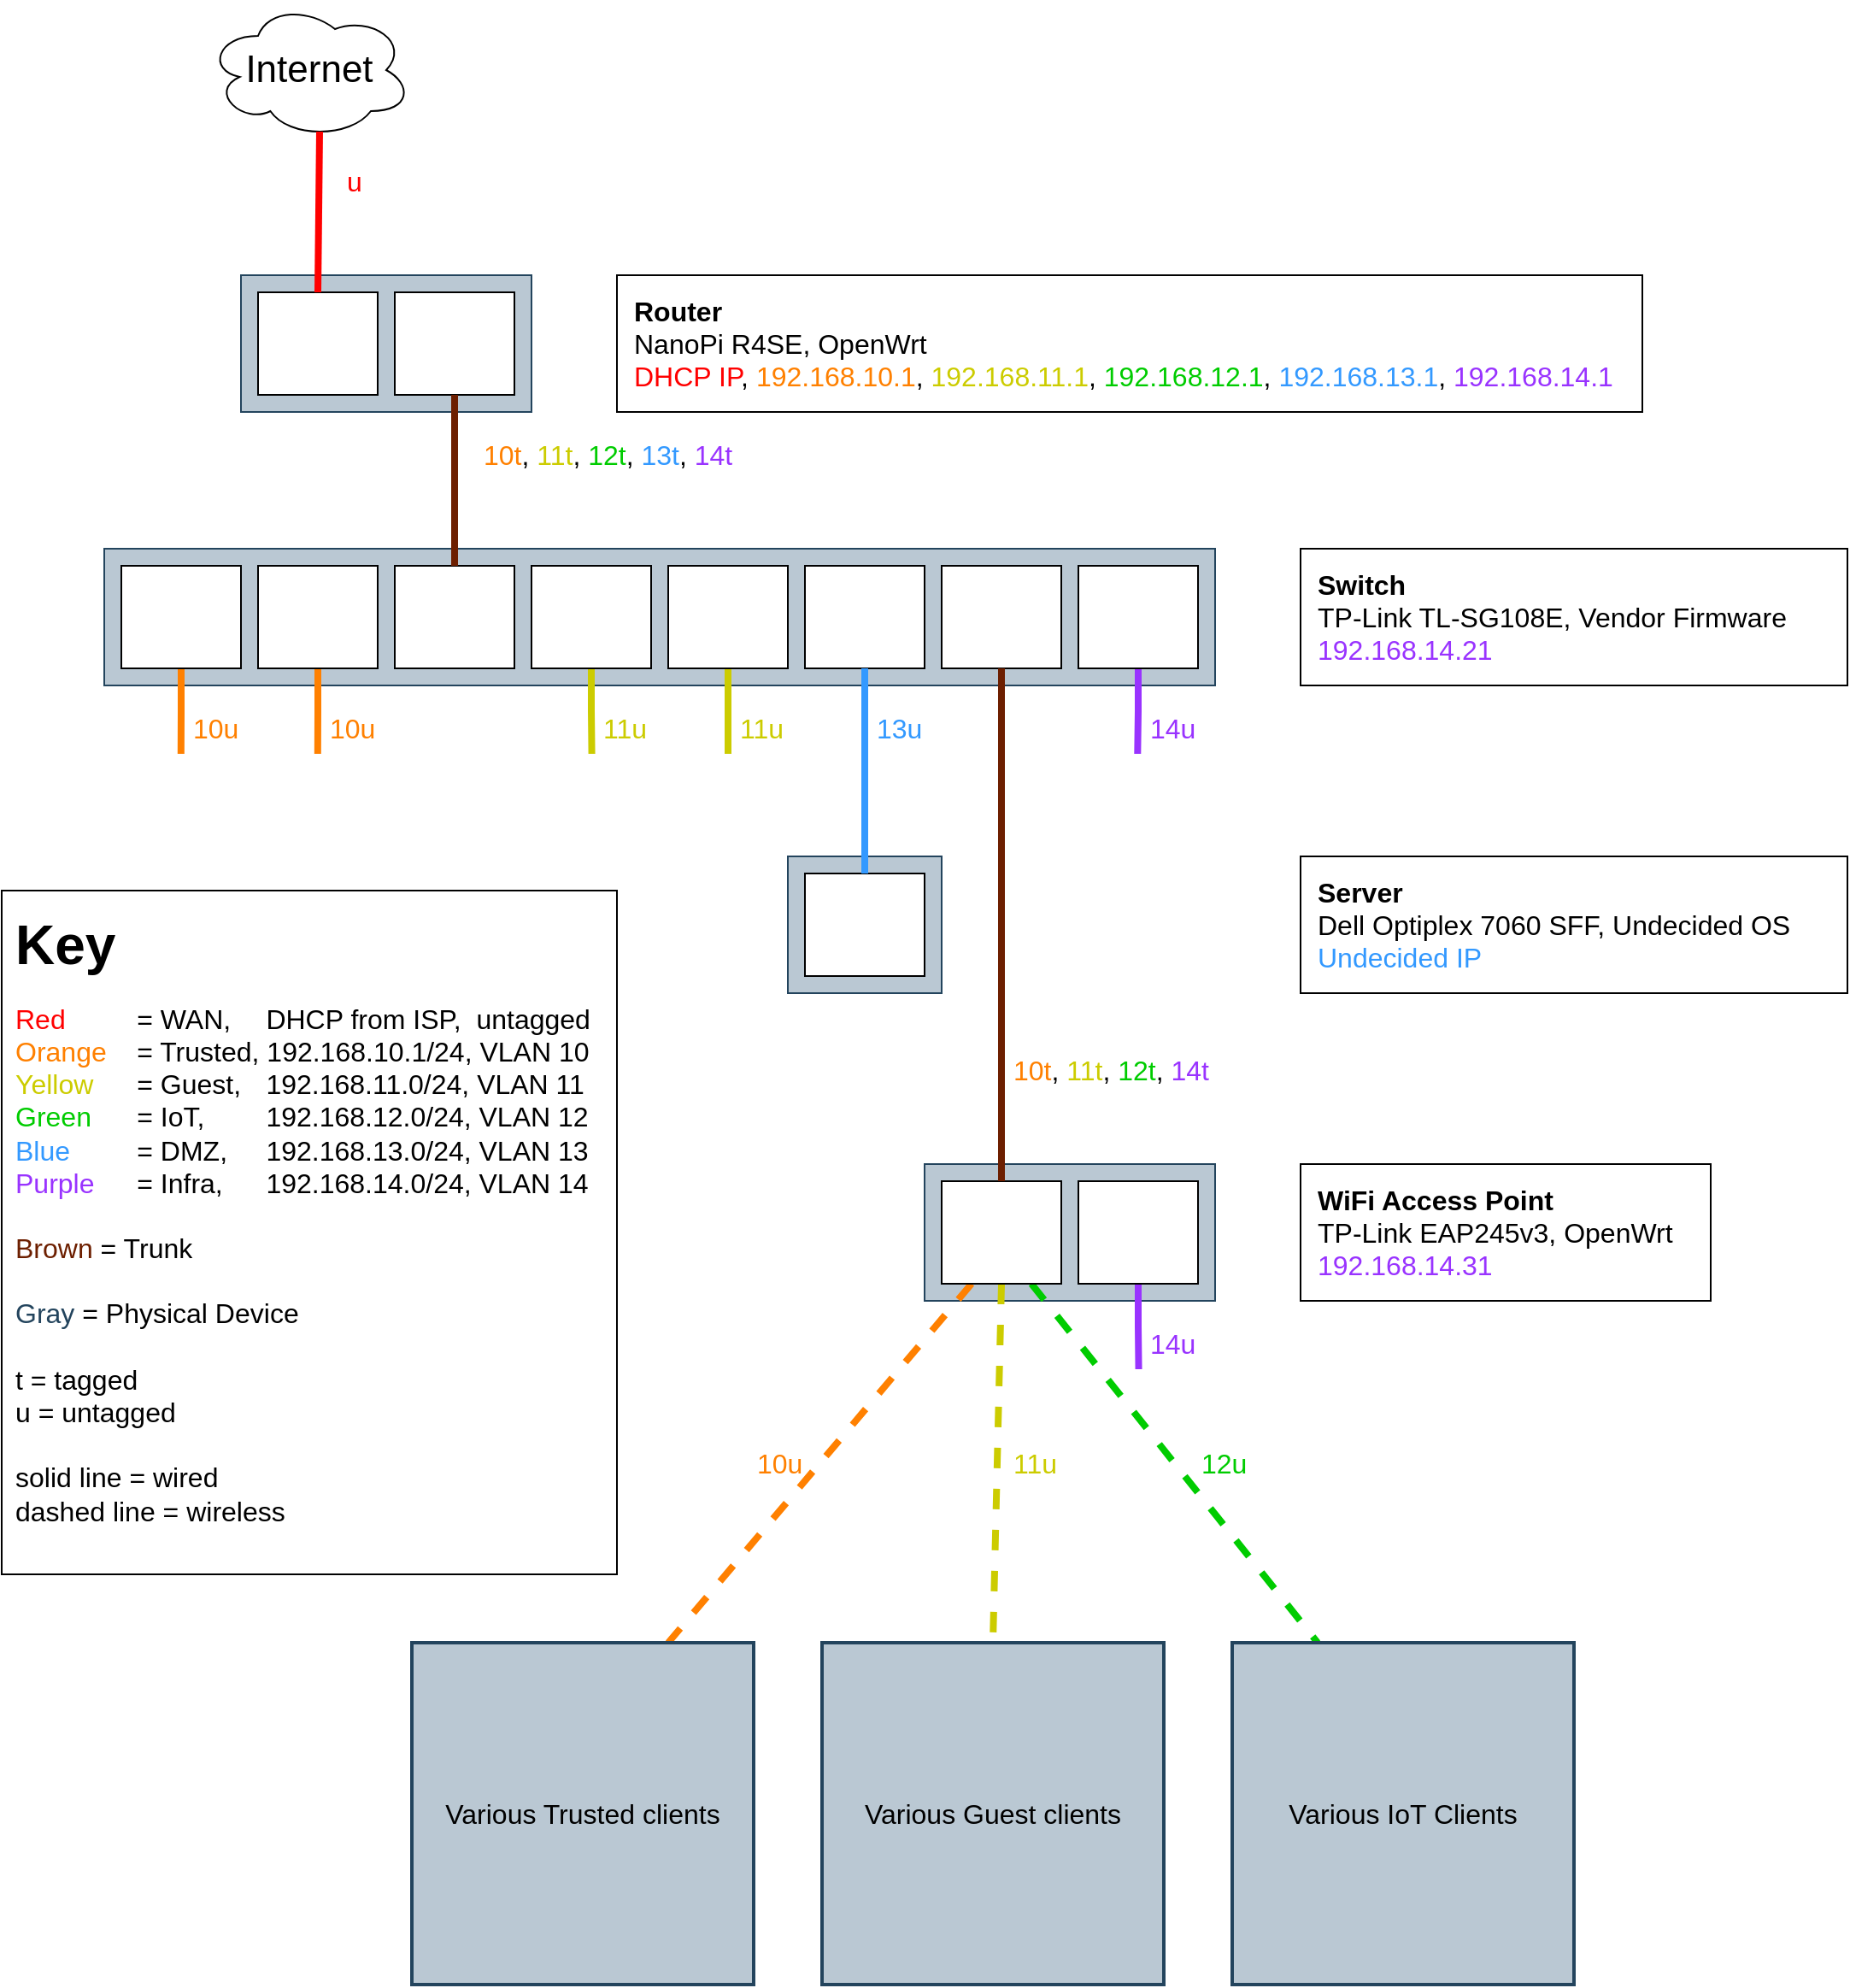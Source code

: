 <mxfile version="20.3.0" type="device"><diagram name="Page-1" id="55a83fd1-7818-8e21-69c5-c3457e3827bb"><mxGraphModel dx="916" dy="1758" grid="1" gridSize="10" guides="1" tooltips="1" connect="1" arrows="1" fold="1" page="1" pageScale="1" pageWidth="1100" pageHeight="850" background="none" math="0" shadow="0"><root><mxCell id="0"/><mxCell id="1" parent="0"/><mxCell id="INDewaaLOLZvG0CTir3H-26" value="&lt;font style=&quot;font-size: 16px; line-height: 1.2;&quot;&gt;&lt;b style=&quot;font-size: 16px;&quot;&gt;Router&lt;br style=&quot;font-size: 16px;&quot;&gt;&lt;/b&gt;NanoPi R4SE, OpenWrt&lt;br style=&quot;font-size: 16px;&quot;&gt;&lt;font color=&quot;#ff0000&quot; style=&quot;font-size: 16px;&quot;&gt;DHCP IP&lt;/font&gt;,&amp;nbsp;&lt;font color=&quot;#ff8000&quot; style=&quot;font-size: 16px;&quot;&gt;192.168.10.1&lt;/font&gt;, &lt;font color=&quot;#cccc00&quot; style=&quot;font-size: 16px;&quot;&gt;192.168.11.1&lt;/font&gt;, &lt;font color=&quot;#00cc00&quot; style=&quot;font-size: 16px;&quot;&gt;192.168.12.1&lt;/font&gt;, &lt;font color=&quot;#3399ff&quot; style=&quot;font-size: 16px;&quot;&gt;192.168.13.1&lt;/font&gt;, &lt;font color=&quot;#9933ff&quot; style=&quot;font-size: 16px;&quot;&gt;192.168.14.1&lt;/font&gt;&lt;br style=&quot;font-size: 16px;&quot;&gt;&lt;/font&gt;" style="rounded=0;whiteSpace=wrap;html=1;fontSize=16;align=left;verticalAlign=middle;spacing=0;spacingLeft=10;" parent="1" vertex="1"><mxGeometry x="560" y="200" width="600" height="80" as="geometry"/></mxCell><mxCell id="INDewaaLOLZvG0CTir3H-1" value="&lt;font style=&quot;font-size: 22px;&quot;&gt;Internet&lt;/font&gt;" style="ellipse;shape=cloud;whiteSpace=wrap;html=1;" parent="1" vertex="1"><mxGeometry x="320" y="40" width="120" height="80" as="geometry"/></mxCell><mxCell id="INDewaaLOLZvG0CTir3H-2" value="" style="rounded=0;whiteSpace=wrap;html=1;fillColor=#bac8d3;strokeColor=#23445d;" parent="1" vertex="1"><mxGeometry x="340" y="200" width="170" height="80" as="geometry"/></mxCell><mxCell id="INDewaaLOLZvG0CTir3H-4" value="" style="rounded=0;whiteSpace=wrap;html=1;" parent="1" vertex="1"><mxGeometry x="350" y="210" width="70" height="60" as="geometry"/></mxCell><mxCell id="INDewaaLOLZvG0CTir3H-5" value="" style="rounded=0;whiteSpace=wrap;html=1;" parent="1" vertex="1"><mxGeometry x="430" y="210" width="70" height="60" as="geometry"/></mxCell><mxCell id="INDewaaLOLZvG0CTir3H-7" value="" style="rounded=0;whiteSpace=wrap;html=1;fillColor=#bac8d3;strokeColor=#23445d;" parent="1" vertex="1"><mxGeometry x="260" y="360" width="650" height="80" as="geometry"/></mxCell><mxCell id="INDewaaLOLZvG0CTir3H-45" style="edgeStyle=orthogonalEdgeStyle;rounded=0;orthogonalLoop=1;jettySize=auto;html=1;exitX=0.5;exitY=1;exitDx=0;exitDy=0;strokeWidth=4;fontSize=14;fontColor=#CCCC00;endArrow=none;endFill=0;strokeColor=#CCCC00;" parent="1" source="INDewaaLOLZvG0CTir3H-8" edge="1"><mxGeometry relative="1" as="geometry"><mxPoint x="545.286" y="480" as="targetPoint"/></mxGeometry></mxCell><mxCell id="INDewaaLOLZvG0CTir3H-8" value="" style="rounded=0;whiteSpace=wrap;html=1;" parent="1" vertex="1"><mxGeometry x="510" y="370" width="70" height="60" as="geometry"/></mxCell><mxCell id="INDewaaLOLZvG0CTir3H-35" style="edgeStyle=orthogonalEdgeStyle;rounded=0;orthogonalLoop=1;jettySize=auto;html=1;exitX=0.5;exitY=1;exitDx=0;exitDy=0;strokeColor=#9933FF;strokeWidth=4;fontSize=14;endArrow=none;endFill=0;" parent="1" source="INDewaaLOLZvG0CTir3H-9" edge="1"><mxGeometry relative="1" as="geometry"><mxPoint x="864.647" y="480.0" as="targetPoint"/></mxGeometry></mxCell><mxCell id="INDewaaLOLZvG0CTir3H-9" value="" style="rounded=0;whiteSpace=wrap;html=1;" parent="1" vertex="1"><mxGeometry x="830" y="370" width="70" height="60" as="geometry"/></mxCell><mxCell id="INDewaaLOLZvG0CTir3H-43" style="edgeStyle=orthogonalEdgeStyle;rounded=0;orthogonalLoop=1;jettySize=auto;html=1;exitX=0.5;exitY=1;exitDx=0;exitDy=0;strokeColor=#CCCC00;strokeWidth=4;fontSize=14;fontColor=#00CC00;endArrow=none;endFill=0;" parent="1" source="INDewaaLOLZvG0CTir3H-10" edge="1"><mxGeometry relative="1" as="geometry"><mxPoint x="625" y="480" as="targetPoint"/></mxGeometry></mxCell><mxCell id="INDewaaLOLZvG0CTir3H-10" value="" style="rounded=0;whiteSpace=wrap;html=1;" parent="1" vertex="1"><mxGeometry x="590" y="370" width="70" height="60" as="geometry"/></mxCell><mxCell id="INDewaaLOLZvG0CTir3H-11" value="" style="rounded=0;whiteSpace=wrap;html=1;" parent="1" vertex="1"><mxGeometry x="430" y="370" width="70" height="60" as="geometry"/></mxCell><mxCell id="INDewaaLOLZvG0CTir3H-49" style="edgeStyle=orthogonalEdgeStyle;rounded=0;orthogonalLoop=1;jettySize=auto;html=1;exitX=0.5;exitY=1;exitDx=0;exitDy=0;strokeColor=#FF8000;strokeWidth=4;fontSize=14;fontColor=#00CC00;endArrow=none;endFill=0;" parent="1" source="INDewaaLOLZvG0CTir3H-12" edge="1"><mxGeometry relative="1" as="geometry"><mxPoint x="384.905" y="480" as="targetPoint"/></mxGeometry></mxCell><mxCell id="INDewaaLOLZvG0CTir3H-12" value="" style="rounded=0;whiteSpace=wrap;html=1;" parent="1" vertex="1"><mxGeometry x="350" y="370" width="70" height="60" as="geometry"/></mxCell><mxCell id="INDewaaLOLZvG0CTir3H-48" style="edgeStyle=orthogonalEdgeStyle;rounded=0;orthogonalLoop=1;jettySize=auto;html=1;exitX=0.5;exitY=1;exitDx=0;exitDy=0;strokeColor=#FF8000;strokeWidth=4;fontSize=14;fontColor=#00CC00;endArrow=none;endFill=0;" parent="1" source="INDewaaLOLZvG0CTir3H-13" edge="1"><mxGeometry relative="1" as="geometry"><mxPoint x="304.905" y="480" as="targetPoint"/></mxGeometry></mxCell><mxCell id="INDewaaLOLZvG0CTir3H-13" value="" style="rounded=0;whiteSpace=wrap;html=1;" parent="1" vertex="1"><mxGeometry x="270" y="370" width="70" height="60" as="geometry"/></mxCell><mxCell id="INDewaaLOLZvG0CTir3H-14" value="" style="rounded=0;whiteSpace=wrap;html=1;" parent="1" vertex="1"><mxGeometry x="670" y="370" width="70" height="60" as="geometry"/></mxCell><mxCell id="INDewaaLOLZvG0CTir3H-15" value="" style="rounded=0;whiteSpace=wrap;html=1;" parent="1" vertex="1"><mxGeometry x="750" y="370" width="70" height="60" as="geometry"/></mxCell><mxCell id="INDewaaLOLZvG0CTir3H-18" value="" style="endArrow=none;html=1;rounded=0;strokeWidth=4;exitX=0.5;exitY=0;exitDx=0;exitDy=0;entryX=0.55;entryY=0.95;entryDx=0;entryDy=0;entryPerimeter=0;strokeColor=#FF0000;" parent="1" source="INDewaaLOLZvG0CTir3H-4" target="INDewaaLOLZvG0CTir3H-1" edge="1"><mxGeometry width="50" height="50" relative="1" as="geometry"><mxPoint x="390" y="190" as="sourcePoint"/><mxPoint x="385" y="130" as="targetPoint"/></mxGeometry></mxCell><mxCell id="INDewaaLOLZvG0CTir3H-20" style="edgeStyle=orthogonalEdgeStyle;rounded=0;orthogonalLoop=1;jettySize=auto;html=1;exitX=0.5;exitY=1;exitDx=0;exitDy=0;entryX=0.5;entryY=0;entryDx=0;entryDy=0;strokeColor=#6D1F00;strokeWidth=4;endArrow=none;endFill=0;fillColor=#a0522d;" parent="1" source="INDewaaLOLZvG0CTir3H-5" target="INDewaaLOLZvG0CTir3H-11" edge="1"><mxGeometry relative="1" as="geometry"/></mxCell><mxCell id="INDewaaLOLZvG0CTir3H-23" value="" style="rounded=0;whiteSpace=wrap;html=1;fillColor=#bac8d3;strokeColor=#23445d;" parent="1" vertex="1"><mxGeometry x="740" y="720" width="170" height="80" as="geometry"/></mxCell><mxCell id="INDewaaLOLZvG0CTir3H-67" style="rounded=0;orthogonalLoop=1;jettySize=auto;html=1;exitX=0.75;exitY=1;exitDx=0;exitDy=0;entryX=0.25;entryY=0;entryDx=0;entryDy=0;strokeColor=#00CC00;strokeWidth=4;fontSize=14;fontColor=#000000;endArrow=none;endFill=0;dashed=1;" parent="1" source="INDewaaLOLZvG0CTir3H-24" edge="1"><mxGeometry relative="1" as="geometry"><mxPoint x="970" y="1000" as="targetPoint"/></mxGeometry></mxCell><mxCell id="INDewaaLOLZvG0CTir3H-68" style="edgeStyle=none;rounded=0;orthogonalLoop=1;jettySize=auto;html=1;exitX=0.25;exitY=1;exitDx=0;exitDy=0;entryX=0.75;entryY=0;entryDx=0;entryDy=0;dashed=1;strokeColor=#FF8000;strokeWidth=4;fontSize=14;fontColor=#000000;endArrow=none;endFill=0;" parent="1" source="INDewaaLOLZvG0CTir3H-24" edge="1"><mxGeometry relative="1" as="geometry"><mxPoint x="590" y="1000" as="targetPoint"/></mxGeometry></mxCell><mxCell id="INDewaaLOLZvG0CTir3H-69" style="edgeStyle=none;rounded=0;orthogonalLoop=1;jettySize=auto;html=1;exitX=0.5;exitY=1;exitDx=0;exitDy=0;entryX=0.5;entryY=0;entryDx=0;entryDy=0;dashed=1;strokeColor=#CCCC00;strokeWidth=4;fontSize=14;fontColor=#000000;endArrow=none;endFill=0;" parent="1" source="INDewaaLOLZvG0CTir3H-24" edge="1"><mxGeometry relative="1" as="geometry"><mxPoint x="780" y="1000" as="targetPoint"/></mxGeometry></mxCell><mxCell id="INDewaaLOLZvG0CTir3H-24" value="" style="rounded=0;whiteSpace=wrap;html=1;" parent="1" vertex="1"><mxGeometry x="750" y="730" width="70" height="60" as="geometry"/></mxCell><mxCell id="INDewaaLOLZvG0CTir3H-66" style="edgeStyle=orthogonalEdgeStyle;rounded=0;orthogonalLoop=1;jettySize=auto;html=1;exitX=0.5;exitY=1;exitDx=0;exitDy=0;strokeColor=#9933FF;strokeWidth=4;fontSize=14;fontColor=#000000;endArrow=none;endFill=0;" parent="1" source="INDewaaLOLZvG0CTir3H-25" edge="1"><mxGeometry relative="1" as="geometry"><mxPoint x="865.273" y="840" as="targetPoint"/></mxGeometry></mxCell><mxCell id="INDewaaLOLZvG0CTir3H-25" value="" style="rounded=0;whiteSpace=wrap;html=1;" parent="1" vertex="1"><mxGeometry x="830" y="730" width="70" height="60" as="geometry"/></mxCell><mxCell id="INDewaaLOLZvG0CTir3H-27" value="&lt;font style=&quot;font-size: 16px; line-height: 1.2;&quot;&gt;&lt;b style=&quot;font-size: 16px;&quot;&gt;Switch&lt;br style=&quot;font-size: 16px;&quot;&gt;&lt;/b&gt;TP-Link TL-SG108E, Vendor Firmware&lt;br style=&quot;font-size: 16px;&quot;&gt;&lt;font color=&quot;#9933ff&quot; style=&quot;font-size: 16px;&quot;&gt;192.168.14.21&lt;/font&gt;&lt;br style=&quot;font-size: 16px;&quot;&gt;&lt;/font&gt;" style="rounded=0;whiteSpace=wrap;html=1;fontSize=16;align=left;verticalAlign=middle;labelPosition=center;verticalLabelPosition=middle;spacingLeft=10;spacing=0;" parent="1" vertex="1"><mxGeometry x="960" y="360" width="320" height="80" as="geometry"/></mxCell><mxCell id="INDewaaLOLZvG0CTir3H-21" value="" style="rounded=0;whiteSpace=wrap;html=1;fontSize=20;fillColor=#bac8d3;strokeColor=#23445d;" parent="1" vertex="1"><mxGeometry x="660" y="540" width="90" height="80" as="geometry"/></mxCell><mxCell id="INDewaaLOLZvG0CTir3H-22" value="" style="rounded=0;whiteSpace=wrap;html=1;" parent="1" vertex="1"><mxGeometry x="670" y="550" width="70" height="60" as="geometry"/></mxCell><mxCell id="INDewaaLOLZvG0CTir3H-36" value="14u" style="text;html=1;align=left;verticalAlign=middle;resizable=0;points=[];autosize=1;strokeColor=none;fillColor=none;fontSize=16;fontColor=#9933FF;" parent="1" vertex="1"><mxGeometry x="870" y="450" width="50" height="30" as="geometry"/></mxCell><mxCell id="INDewaaLOLZvG0CTir3H-38" value="13u" style="text;html=1;align=left;verticalAlign=middle;resizable=0;points=[];autosize=1;strokeColor=none;fillColor=none;fontSize=16;fontColor=#3399FF;" parent="1" vertex="1"><mxGeometry x="710" y="450" width="50" height="30" as="geometry"/></mxCell><mxCell id="INDewaaLOLZvG0CTir3H-41" value="11u" style="text;html=1;align=left;verticalAlign=middle;resizable=0;points=[];autosize=1;strokeColor=none;fillColor=none;fontSize=16;fontColor=#CCCC00;" parent="1" vertex="1"><mxGeometry x="550" y="450" width="50" height="30" as="geometry"/></mxCell><mxCell id="INDewaaLOLZvG0CTir3H-44" value="11u" style="text;html=1;align=left;verticalAlign=middle;resizable=0;points=[];autosize=1;strokeColor=none;fillColor=none;fontSize=16;fontColor=#CCCC00;" parent="1" vertex="1"><mxGeometry x="630" y="450" width="50" height="30" as="geometry"/></mxCell><mxCell id="INDewaaLOLZvG0CTir3H-47" style="edgeStyle=orthogonalEdgeStyle;rounded=0;orthogonalLoop=1;jettySize=auto;html=1;exitX=0.5;exitY=1;exitDx=0;exitDy=0;entryX=0.5;entryY=0;entryDx=0;entryDy=0;strokeColor=#3399FF;strokeWidth=4;fontSize=14;fontColor=#00CC00;endArrow=none;endFill=0;" parent="1" source="INDewaaLOLZvG0CTir3H-14" target="INDewaaLOLZvG0CTir3H-22" edge="1"><mxGeometry relative="1" as="geometry"/></mxCell><mxCell id="INDewaaLOLZvG0CTir3H-50" value="10u" style="text;html=1;align=left;verticalAlign=middle;resizable=0;points=[];autosize=1;strokeColor=none;fillColor=none;fontSize=16;fontColor=#FF8000;" parent="1" vertex="1"><mxGeometry x="390" y="450" width="50" height="30" as="geometry"/></mxCell><mxCell id="INDewaaLOLZvG0CTir3H-51" value="10u" style="text;html=1;align=left;verticalAlign=middle;resizable=0;points=[];autosize=1;strokeColor=none;fillColor=none;fontSize=16;fontColor=#FF8000;" parent="1" vertex="1"><mxGeometry x="310" y="450" width="50" height="30" as="geometry"/></mxCell><mxCell id="INDewaaLOLZvG0CTir3H-54" value="&lt;font style=&quot;font-size: 16px; line-height: 1.2;&quot;&gt;&lt;b style=&quot;&quot;&gt;WiFi Access Point&lt;br style=&quot;&quot;&gt;&lt;/b&gt;TP-Link EAP245v3, OpenWrt&lt;br style=&quot;&quot;&gt;&lt;font style=&quot;font-size: 16px;&quot; color=&quot;#9933ff&quot;&gt;192.168.14.31&lt;/font&gt;&lt;br style=&quot;font-size: 14px;&quot;&gt;&lt;/font&gt;" style="rounded=0;whiteSpace=wrap;html=1;fontSize=14;align=left;verticalAlign=middle;spacing=0;spacingLeft=10;" parent="1" vertex="1"><mxGeometry x="960" y="720" width="240" height="80" as="geometry"/></mxCell><mxCell id="INDewaaLOLZvG0CTir3H-55" value="u" style="text;html=1;align=left;verticalAlign=middle;resizable=0;points=[];autosize=1;strokeColor=none;fillColor=none;fontSize=16;fontColor=#FF0000;" parent="1" vertex="1"><mxGeometry x="400" y="130" width="30" height="30" as="geometry"/></mxCell><mxCell id="INDewaaLOLZvG0CTir3H-56" value="&lt;font color=&quot;#ff8000&quot; style=&quot;font-size: 16px;&quot;&gt;10t&lt;/font&gt;&lt;font color=&quot;#000000&quot; style=&quot;font-size: 16px;&quot;&gt;, &lt;/font&gt;&lt;font color=&quot;#cccc00&quot; style=&quot;font-size: 16px;&quot;&gt;11t&lt;/font&gt;&lt;font color=&quot;#000000&quot; style=&quot;font-size: 16px;&quot;&gt;, &lt;/font&gt;12t&lt;font color=&quot;#000000&quot; style=&quot;font-size: 16px;&quot;&gt;, &lt;/font&gt;&lt;font color=&quot;#3399ff&quot; style=&quot;font-size: 16px;&quot;&gt;13t&lt;/font&gt;&lt;font color=&quot;#000000&quot; style=&quot;font-size: 16px;&quot;&gt;, &lt;/font&gt;&lt;font color=&quot;#9933ff&quot; style=&quot;font-size: 16px;&quot;&gt;14t&lt;/font&gt;" style="text;html=1;align=left;verticalAlign=middle;resizable=0;points=[];autosize=1;strokeColor=none;fillColor=none;fontSize=16;fontColor=#00CC00;" parent="1" vertex="1"><mxGeometry x="480" y="290" width="170" height="30" as="geometry"/></mxCell><mxCell id="INDewaaLOLZvG0CTir3H-58" style="edgeStyle=orthogonalEdgeStyle;rounded=0;orthogonalLoop=1;jettySize=auto;html=1;exitX=0.5;exitY=1;exitDx=0;exitDy=0;entryX=0.5;entryY=0;entryDx=0;entryDy=0;strokeColor=#6D1F00;strokeWidth=4;fontSize=14;fontColor=#00CC00;endArrow=none;endFill=0;" parent="1" source="INDewaaLOLZvG0CTir3H-15" target="INDewaaLOLZvG0CTir3H-24" edge="1"><mxGeometry relative="1" as="geometry"/></mxCell><mxCell id="INDewaaLOLZvG0CTir3H-60" value="&lt;font color=&quot;#000000&quot; style=&quot;font-size: 16px;&quot;&gt;Various Trusted clients&lt;/font&gt;" style="rounded=0;whiteSpace=wrap;html=1;strokeColor=#23445D;strokeWidth=2;fontSize=16;fillColor=#bac8d3;" parent="1" vertex="1"><mxGeometry x="440" y="1000" width="200" height="200" as="geometry"/></mxCell><mxCell id="INDewaaLOLZvG0CTir3H-61" value="&lt;font color=&quot;#000000&quot; style=&quot;font-size: 16px;&quot;&gt;Various Guest clients&lt;/font&gt;" style="rounded=0;whiteSpace=wrap;html=1;strokeColor=#23445d;strokeWidth=2;fontSize=16;fillColor=#bac8d3;" parent="1" vertex="1"><mxGeometry x="680" y="1000" width="200" height="200" as="geometry"/></mxCell><mxCell id="INDewaaLOLZvG0CTir3H-62" value="&lt;font color=&quot;#000000&quot; style=&quot;font-size: 16px;&quot;&gt;Various IoT Clients&lt;/font&gt;" style="rounded=0;whiteSpace=wrap;html=1;strokeColor=#23445d;strokeWidth=2;fontSize=16;fillColor=#bac8d3;" parent="1" vertex="1"><mxGeometry x="920" y="1000" width="200" height="200" as="geometry"/></mxCell><mxCell id="INDewaaLOLZvG0CTir3H-63" value="&lt;font style=&quot;font-size: 16px; line-height: 1.2;&quot;&gt;&lt;b style=&quot;font-size: 16px;&quot;&gt;Server&lt;br style=&quot;font-size: 16px;&quot;&gt;&lt;/b&gt;Dell Optiplex 7060 SFF, Undecided OS&lt;br style=&quot;font-size: 16px;&quot;&gt;&lt;font color=&quot;#3399ff&quot; style=&quot;font-size: 16px;&quot;&gt;Undecided IP&lt;/font&gt;&lt;br style=&quot;font-size: 16px;&quot;&gt;&lt;/font&gt;" style="rounded=0;whiteSpace=wrap;html=1;fontSize=16;align=left;verticalAlign=middle;labelPosition=center;verticalLabelPosition=middle;spacingLeft=10;spacing=0;" parent="1" vertex="1"><mxGeometry x="960" y="540" width="320" height="80" as="geometry"/></mxCell><mxCell id="INDewaaLOLZvG0CTir3H-64" value="&lt;font color=&quot;#ff8000&quot; style=&quot;font-size: 16px;&quot;&gt;10t&lt;/font&gt;&lt;font color=&quot;#000000&quot; style=&quot;font-size: 16px;&quot;&gt;, &lt;/font&gt;&lt;font color=&quot;#cccc00&quot; style=&quot;font-size: 16px;&quot;&gt;11t&lt;/font&gt;&lt;font color=&quot;#000000&quot; style=&quot;font-size: 16px;&quot;&gt;, &lt;/font&gt;12t&lt;font color=&quot;#000000&quot; style=&quot;font-size: 16px;&quot;&gt;, &lt;/font&gt;&lt;font color=&quot;#9933ff&quot; style=&quot;font-size: 16px;&quot;&gt;14t&lt;/font&gt;" style="text;html=1;align=left;verticalAlign=middle;resizable=0;points=[];autosize=1;strokeColor=none;fillColor=none;fontSize=16;fontColor=#00CC00;" parent="1" vertex="1"><mxGeometry x="790" y="650" width="140" height="30" as="geometry"/></mxCell><mxCell id="INDewaaLOLZvG0CTir3H-65" value="14u" style="text;html=1;align=left;verticalAlign=middle;resizable=0;points=[];autosize=1;strokeColor=none;fillColor=none;fontSize=16;fontColor=#9933FF;" parent="1" vertex="1"><mxGeometry x="870" y="810" width="50" height="30" as="geometry"/></mxCell><mxCell id="INDewaaLOLZvG0CTir3H-70" value="10u" style="text;html=1;align=left;verticalAlign=middle;resizable=0;points=[];autosize=1;strokeColor=none;fillColor=none;fontSize=16;fontColor=#FF8000;" parent="1" vertex="1"><mxGeometry x="640" y="880" width="50" height="30" as="geometry"/></mxCell><mxCell id="INDewaaLOLZvG0CTir3H-71" value="11u" style="text;html=1;align=left;verticalAlign=middle;resizable=0;points=[];autosize=1;strokeColor=none;fillColor=none;fontSize=16;fontColor=#CCCC00;" parent="1" vertex="1"><mxGeometry x="790" y="880" width="50" height="30" as="geometry"/></mxCell><mxCell id="INDewaaLOLZvG0CTir3H-72" value="12u" style="text;html=1;align=left;verticalAlign=middle;resizable=0;points=[];autosize=1;strokeColor=none;fillColor=none;fontSize=16;fontColor=#00CC00;" parent="1" vertex="1"><mxGeometry x="900" y="880" width="50" height="30" as="geometry"/></mxCell><mxCell id="1gzpc931KxpyZ69sJPe3-1" value="&lt;font size=&quot;1&quot; style=&quot;&quot;&gt;&lt;b style=&quot;font-size: 32px;&quot;&gt;Key&lt;/b&gt;&lt;/font&gt;&lt;br&gt;&lt;br&gt;&lt;font style=&quot;font-size: 16px;&quot;&gt;&lt;font style=&quot;font-size: 16px;&quot; color=&quot;#ff0000&quot;&gt;Red&lt;/font&gt; &lt;span style=&quot;white-space: pre;&quot;&gt;&#9;&lt;/span&gt;= WAN,&lt;span style=&quot;white-space: pre;&quot;&gt;&#9;&lt;/span&gt;&amp;nbsp;DHCP from ISP,&amp;nbsp; untagged&lt;br&gt;&lt;font style=&quot;font-size: 16px;&quot; color=&quot;#ff8000&quot;&gt;Orange&lt;/font&gt; &lt;span style=&quot;white-space: pre;&quot;&gt;&#9;&lt;/span&gt;= Trusted, 192.168.10.1/24, VLAN 10&lt;br&gt;&lt;font style=&quot;font-size: 16px;&quot; color=&quot;#cccc00&quot;&gt;Yellow&lt;/font&gt; &lt;span style=&quot;white-space: pre;&quot;&gt;&#9;&lt;/span&gt;= Guest,&lt;span style=&quot;white-space: pre;&quot;&gt;&#9;&lt;/span&gt;&amp;nbsp;192.168.11.0/24, VLAN 11&lt;br&gt;&lt;font style=&quot;font-size: 16px;&quot; color=&quot;#00cc00&quot;&gt;Green&lt;/font&gt; &lt;span style=&quot;white-space: pre;&quot;&gt;&#9;&lt;/span&gt;= IoT,&lt;span style=&quot;white-space: pre;&quot;&gt;&#9;&lt;/span&gt; 192.168.12.0/24, VLAN 12&lt;br&gt;&lt;font style=&quot;font-size: 16px;&quot; color=&quot;#3399ff&quot;&gt;Blue&lt;/font&gt; &lt;span style=&quot;white-space: pre;&quot;&gt;&#9;&lt;/span&gt;= DMZ,&lt;span style=&quot;white-space: pre;&quot;&gt;&#9;&lt;/span&gt; 192.168.13.0/24, VLAN 13&lt;br&gt;&lt;font style=&quot;font-size: 16px;&quot; color=&quot;#9933ff&quot;&gt;Purple&lt;/font&gt; &lt;span style=&quot;white-space: pre;&quot;&gt;&#9;&lt;/span&gt;= Infra,&lt;span style=&quot;white-space: pre;&quot;&gt;&#9;&lt;/span&gt; 192.168.14.0/24, VLAN 14&lt;br&gt;&lt;br&gt;&lt;font style=&quot;font-size: 16px;&quot; color=&quot;#6d1f00&quot;&gt;Brown&lt;/font&gt; = Trunk&lt;br&gt;&lt;br&gt;&lt;font style=&quot;font-size: 16px;&quot; color=&quot;#23445d&quot;&gt;Gray&lt;/font&gt; = Physical Device&lt;br&gt;&lt;br&gt;t = tagged&lt;br&gt;u = untagged&lt;br&gt;&lt;br&gt;solid line = wired&lt;br&gt;dashed line = wireless&lt;br&gt;&lt;/font&gt;" style="rounded=0;whiteSpace=wrap;html=1;align=left;verticalAlign=top;spacing=8;" parent="1" vertex="1"><mxGeometry x="200" y="560" width="360" height="400" as="geometry"/></mxCell></root></mxGraphModel></diagram></mxfile>